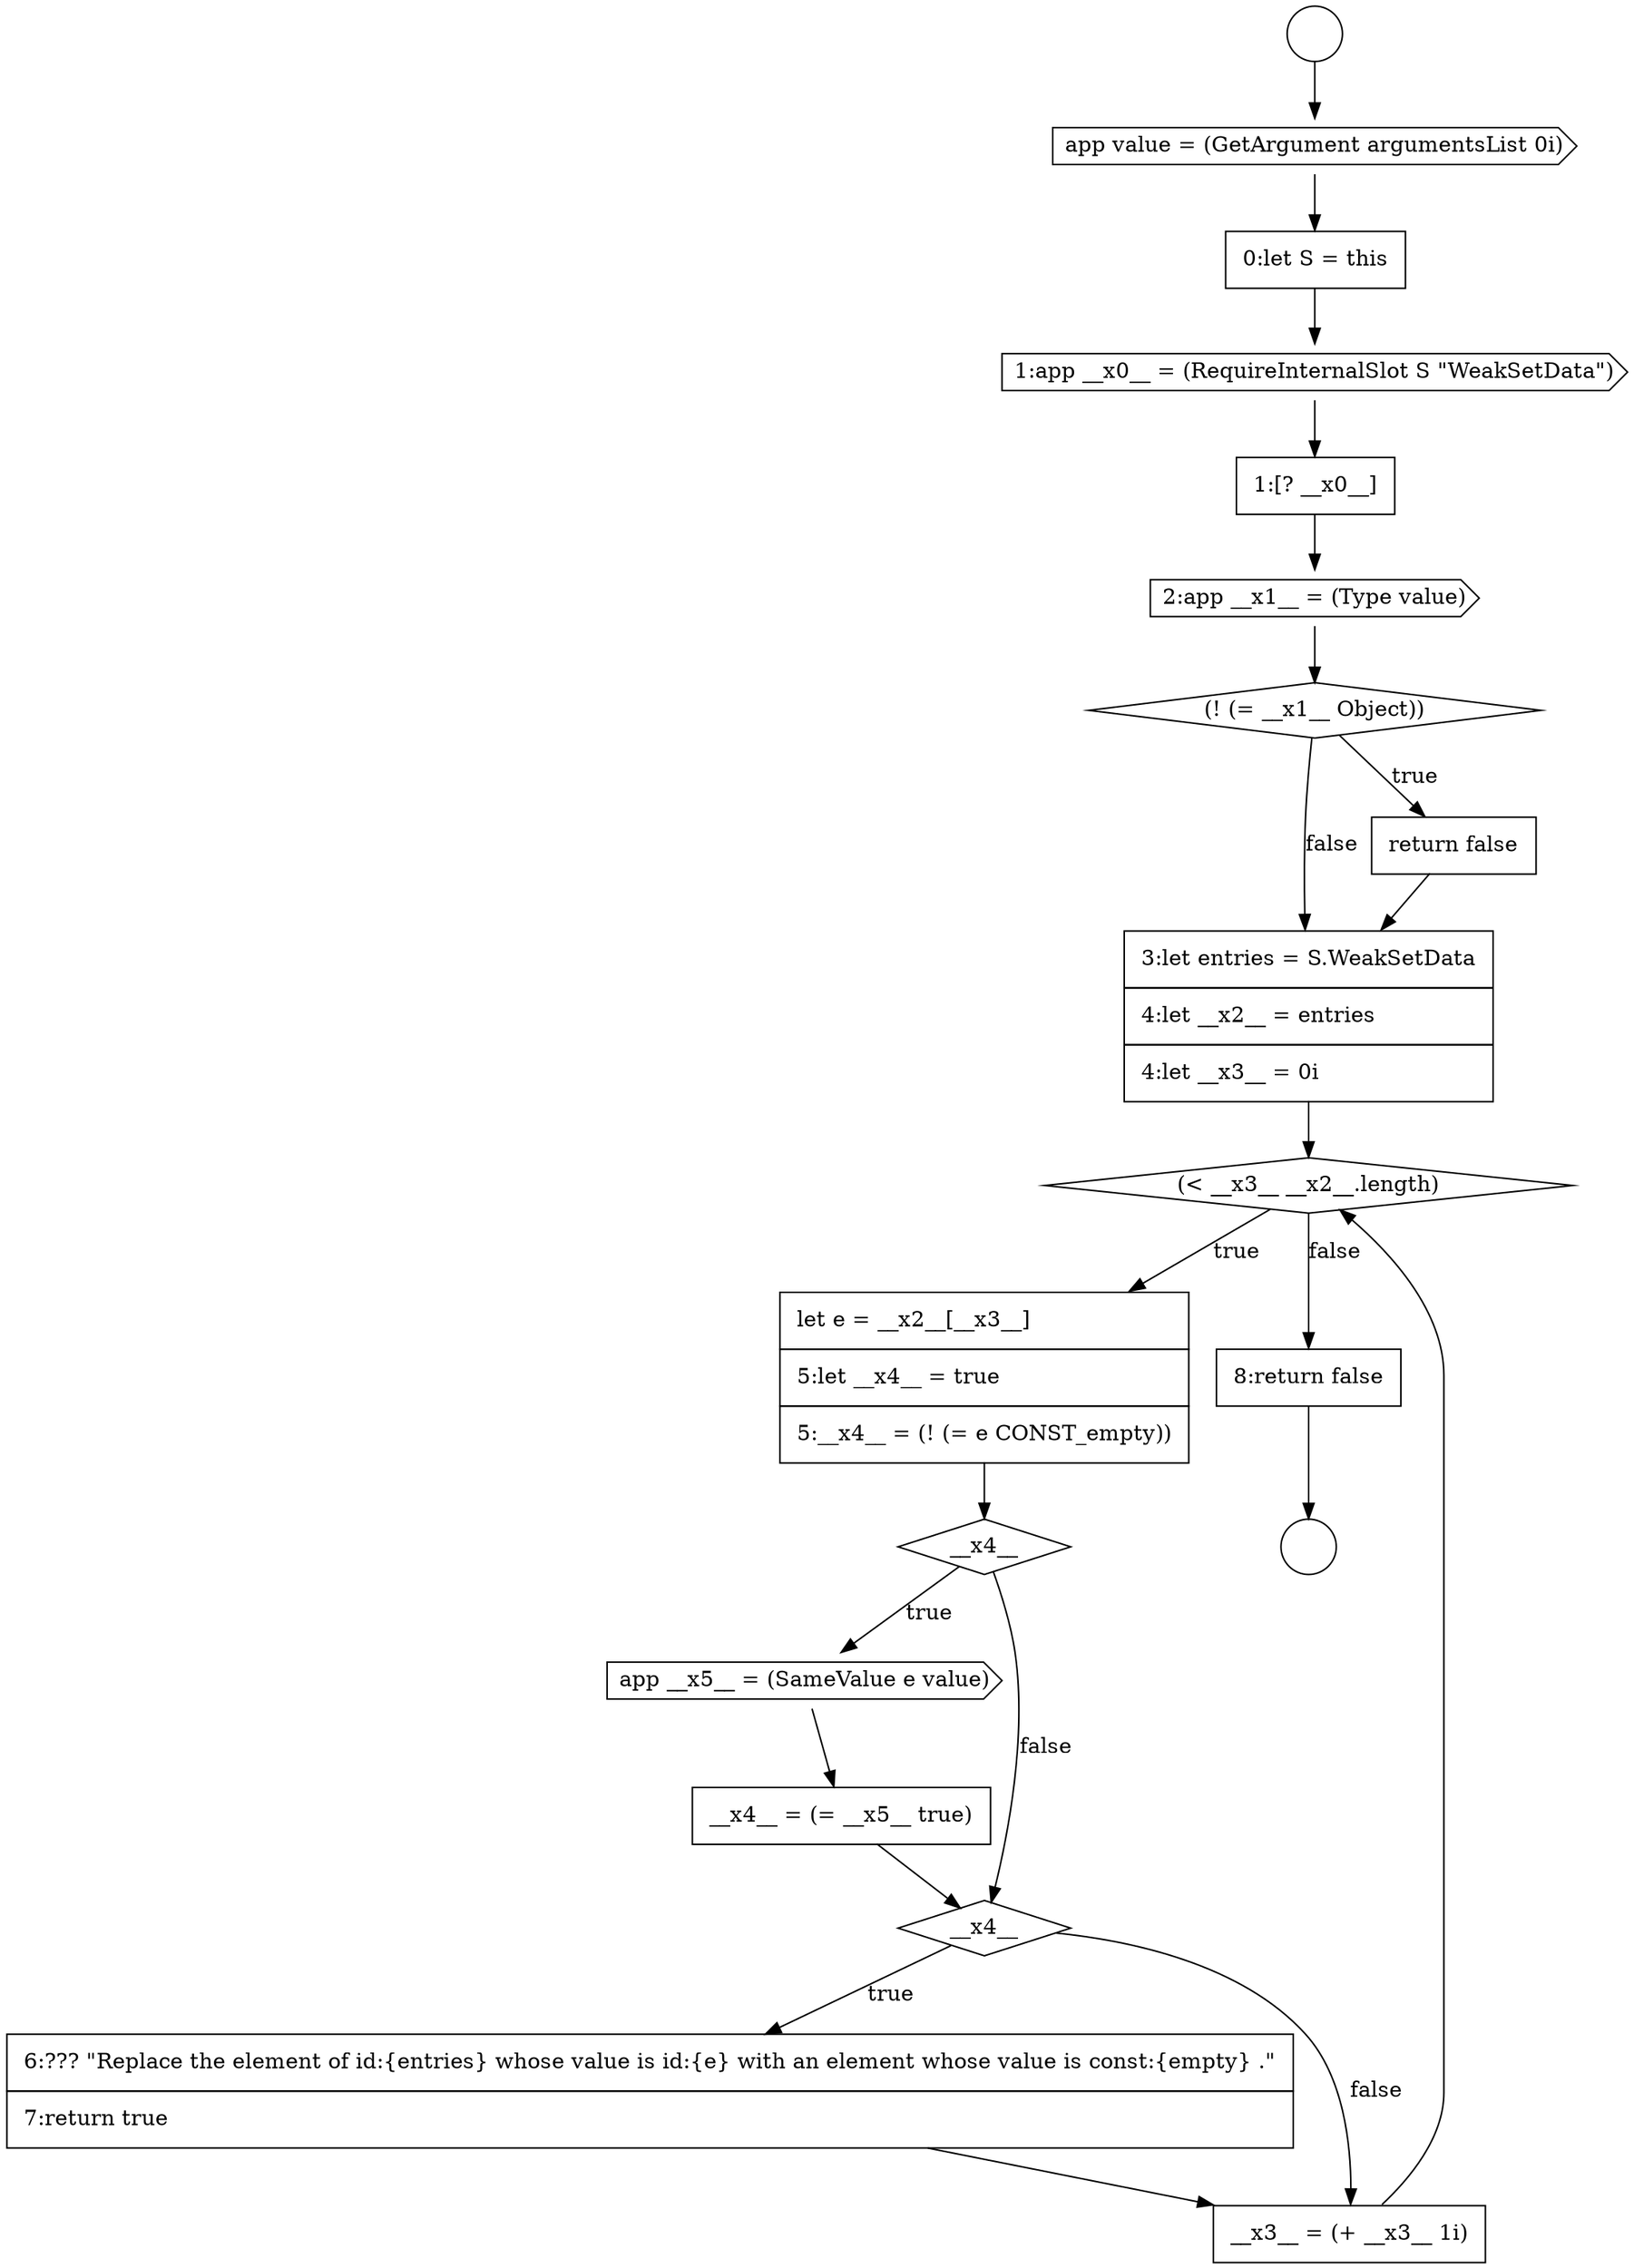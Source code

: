 digraph {
  node16947 [shape=none, margin=0, label=<<font color="black">
    <table border="0" cellborder="1" cellspacing="0" cellpadding="10">
      <tr><td align="left">0:let S = this</td></tr>
    </table>
  </font>> color="black" fillcolor="white" style=filled]
  node16953 [shape=none, margin=0, label=<<font color="black">
    <table border="0" cellborder="1" cellspacing="0" cellpadding="10">
      <tr><td align="left">3:let entries = S.WeakSetData</td></tr>
      <tr><td align="left">4:let __x2__ = entries</td></tr>
      <tr><td align="left">4:let __x3__ = 0i</td></tr>
    </table>
  </font>> color="black" fillcolor="white" style=filled]
  node16957 [shape=cds, label=<<font color="black">app __x5__ = (SameValue e value)</font>> color="black" fillcolor="white" style=filled]
  node16954 [shape=diamond, label=<<font color="black">(&lt; __x3__ __x2__.length)</font>> color="black" fillcolor="white" style=filled]
  node16949 [shape=none, margin=0, label=<<font color="black">
    <table border="0" cellborder="1" cellspacing="0" cellpadding="10">
      <tr><td align="left">1:[? __x0__]</td></tr>
    </table>
  </font>> color="black" fillcolor="white" style=filled]
  node16958 [shape=none, margin=0, label=<<font color="black">
    <table border="0" cellborder="1" cellspacing="0" cellpadding="10">
      <tr><td align="left">__x4__ = (= __x5__ true)</td></tr>
    </table>
  </font>> color="black" fillcolor="white" style=filled]
  node16945 [shape=circle label=" " color="black" fillcolor="white" style=filled]
  node16952 [shape=none, margin=0, label=<<font color="black">
    <table border="0" cellborder="1" cellspacing="0" cellpadding="10">
      <tr><td align="left">return false</td></tr>
    </table>
  </font>> color="black" fillcolor="white" style=filled]
  node16959 [shape=diamond, label=<<font color="black">__x4__</font>> color="black" fillcolor="white" style=filled]
  node16948 [shape=cds, label=<<font color="black">1:app __x0__ = (RequireInternalSlot S &quot;WeakSetData&quot;)</font>> color="black" fillcolor="white" style=filled]
  node16955 [shape=none, margin=0, label=<<font color="black">
    <table border="0" cellborder="1" cellspacing="0" cellpadding="10">
      <tr><td align="left">let e = __x2__[__x3__]</td></tr>
      <tr><td align="left">5:let __x4__ = true</td></tr>
      <tr><td align="left">5:__x4__ = (! (= e CONST_empty))</td></tr>
    </table>
  </font>> color="black" fillcolor="white" style=filled]
  node16951 [shape=diamond, label=<<font color="black">(! (= __x1__ Object))</font>> color="black" fillcolor="white" style=filled]
  node16960 [shape=none, margin=0, label=<<font color="black">
    <table border="0" cellborder="1" cellspacing="0" cellpadding="10">
      <tr><td align="left">6:??? &quot;Replace the element of id:{entries} whose value is id:{e} with an element whose value is const:{empty} .&quot;</td></tr>
      <tr><td align="left">7:return true</td></tr>
    </table>
  </font>> color="black" fillcolor="white" style=filled]
  node16962 [shape=none, margin=0, label=<<font color="black">
    <table border="0" cellborder="1" cellspacing="0" cellpadding="10">
      <tr><td align="left">8:return false</td></tr>
    </table>
  </font>> color="black" fillcolor="white" style=filled]
  node16950 [shape=cds, label=<<font color="black">2:app __x1__ = (Type value)</font>> color="black" fillcolor="white" style=filled]
  node16944 [shape=circle label=" " color="black" fillcolor="white" style=filled]
  node16946 [shape=cds, label=<<font color="black">app value = (GetArgument argumentsList 0i)</font>> color="black" fillcolor="white" style=filled]
  node16961 [shape=none, margin=0, label=<<font color="black">
    <table border="0" cellborder="1" cellspacing="0" cellpadding="10">
      <tr><td align="left">__x3__ = (+ __x3__ 1i)</td></tr>
    </table>
  </font>> color="black" fillcolor="white" style=filled]
  node16956 [shape=diamond, label=<<font color="black">__x4__</font>> color="black" fillcolor="white" style=filled]
  node16957 -> node16958 [ color="black"]
  node16950 -> node16951 [ color="black"]
  node16953 -> node16954 [ color="black"]
  node16952 -> node16953 [ color="black"]
  node16948 -> node16949 [ color="black"]
  node16962 -> node16945 [ color="black"]
  node16946 -> node16947 [ color="black"]
  node16961 -> node16954 [ color="black"]
  node16956 -> node16957 [label=<<font color="black">true</font>> color="black"]
  node16956 -> node16959 [label=<<font color="black">false</font>> color="black"]
  node16944 -> node16946 [ color="black"]
  node16949 -> node16950 [ color="black"]
  node16960 -> node16961 [ color="black"]
  node16958 -> node16959 [ color="black"]
  node16955 -> node16956 [ color="black"]
  node16954 -> node16955 [label=<<font color="black">true</font>> color="black"]
  node16954 -> node16962 [label=<<font color="black">false</font>> color="black"]
  node16959 -> node16960 [label=<<font color="black">true</font>> color="black"]
  node16959 -> node16961 [label=<<font color="black">false</font>> color="black"]
  node16947 -> node16948 [ color="black"]
  node16951 -> node16952 [label=<<font color="black">true</font>> color="black"]
  node16951 -> node16953 [label=<<font color="black">false</font>> color="black"]
}
